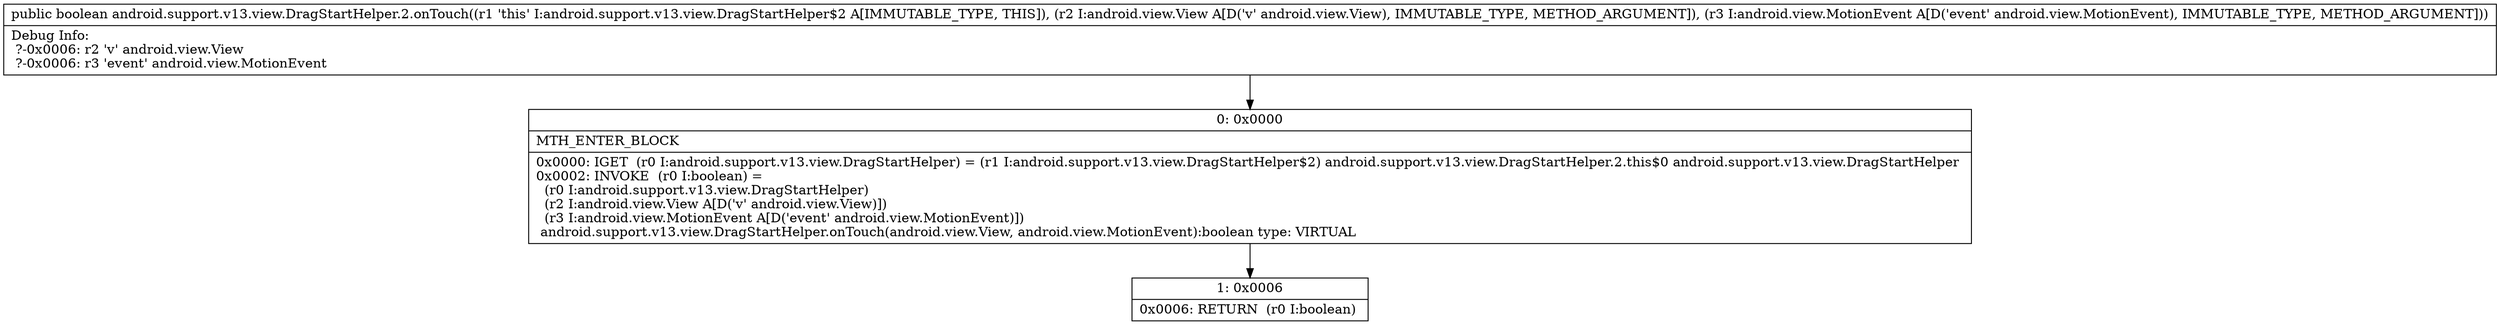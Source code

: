 digraph "CFG forandroid.support.v13.view.DragStartHelper.2.onTouch(Landroid\/view\/View;Landroid\/view\/MotionEvent;)Z" {
Node_0 [shape=record,label="{0\:\ 0x0000|MTH_ENTER_BLOCK\l|0x0000: IGET  (r0 I:android.support.v13.view.DragStartHelper) = (r1 I:android.support.v13.view.DragStartHelper$2) android.support.v13.view.DragStartHelper.2.this$0 android.support.v13.view.DragStartHelper \l0x0002: INVOKE  (r0 I:boolean) = \l  (r0 I:android.support.v13.view.DragStartHelper)\l  (r2 I:android.view.View A[D('v' android.view.View)])\l  (r3 I:android.view.MotionEvent A[D('event' android.view.MotionEvent)])\l android.support.v13.view.DragStartHelper.onTouch(android.view.View, android.view.MotionEvent):boolean type: VIRTUAL \l}"];
Node_1 [shape=record,label="{1\:\ 0x0006|0x0006: RETURN  (r0 I:boolean) \l}"];
MethodNode[shape=record,label="{public boolean android.support.v13.view.DragStartHelper.2.onTouch((r1 'this' I:android.support.v13.view.DragStartHelper$2 A[IMMUTABLE_TYPE, THIS]), (r2 I:android.view.View A[D('v' android.view.View), IMMUTABLE_TYPE, METHOD_ARGUMENT]), (r3 I:android.view.MotionEvent A[D('event' android.view.MotionEvent), IMMUTABLE_TYPE, METHOD_ARGUMENT]))  | Debug Info:\l  ?\-0x0006: r2 'v' android.view.View\l  ?\-0x0006: r3 'event' android.view.MotionEvent\l}"];
MethodNode -> Node_0;
Node_0 -> Node_1;
}

